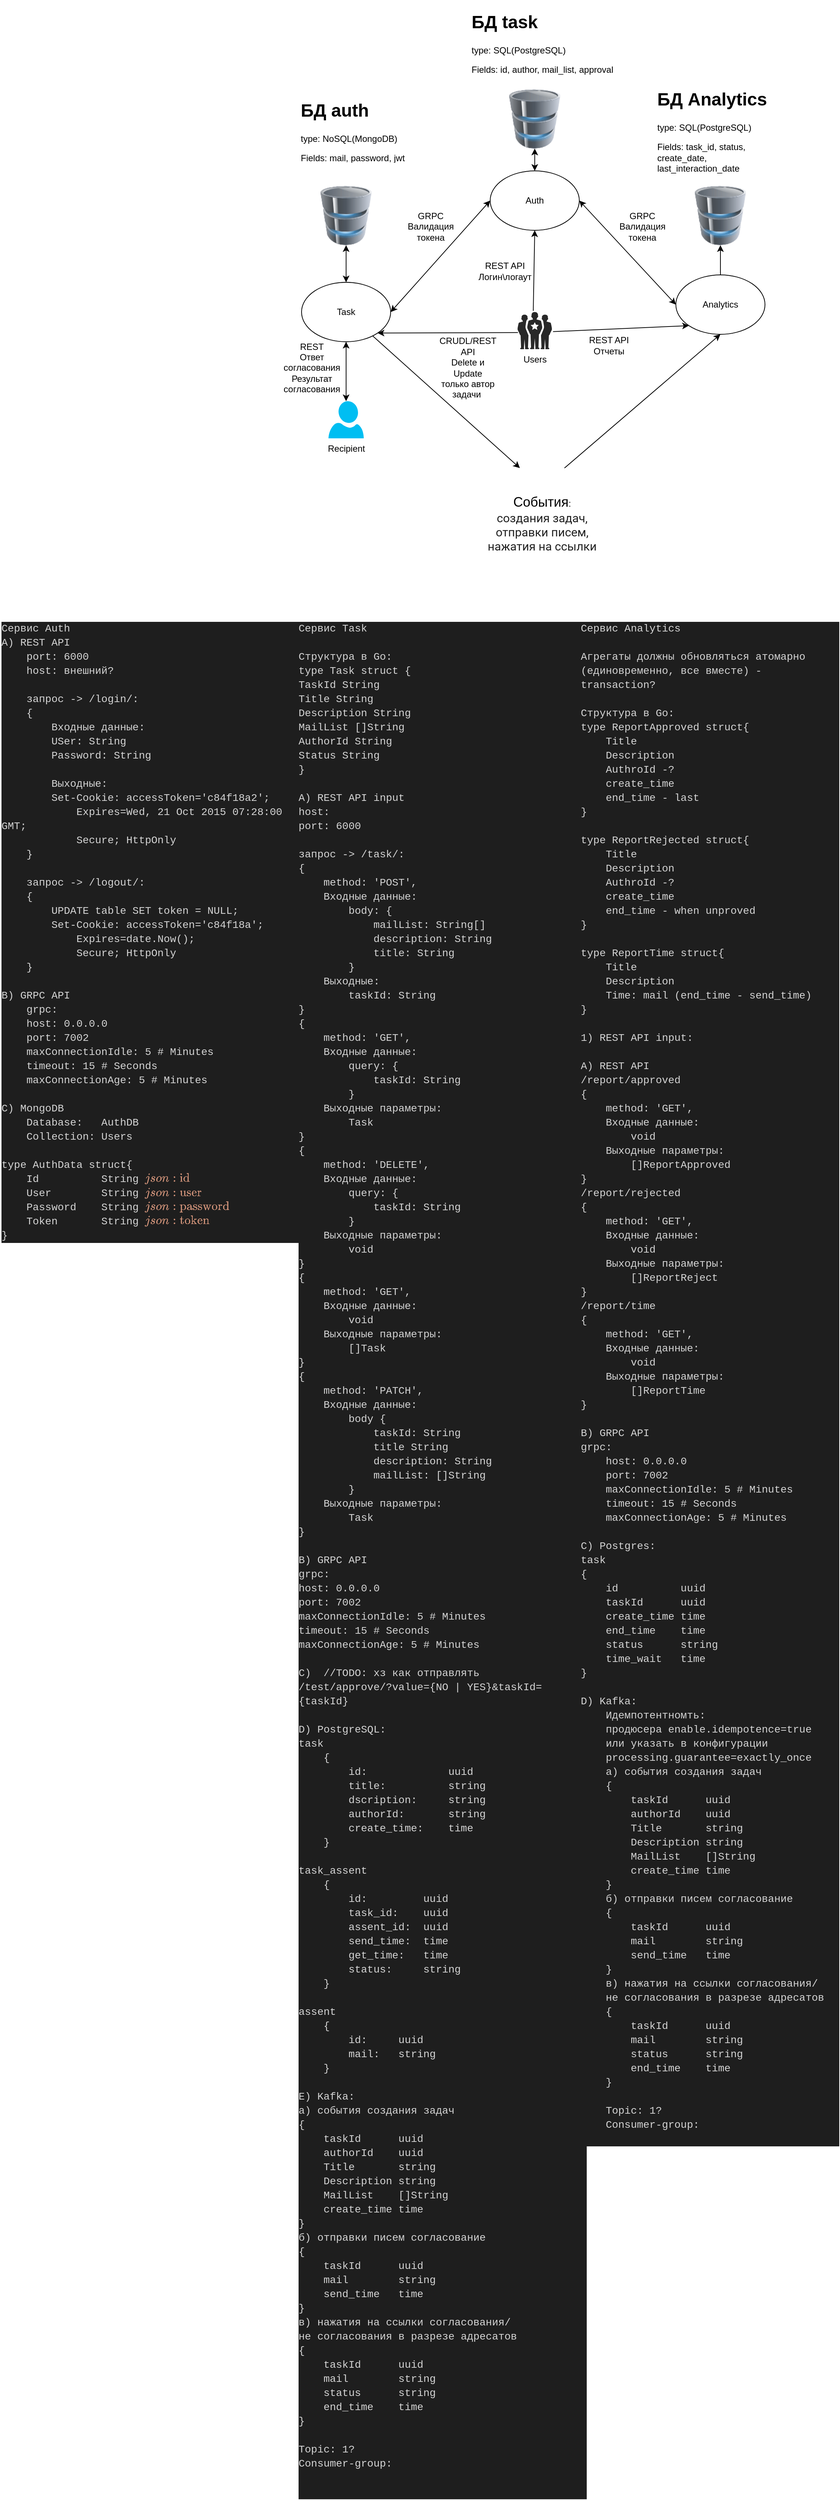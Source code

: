 <mxfile version="18.1.3" type="github"><diagram id="5hz5eiuGaNeYdOLzQuJ4" name="Page-1"><mxGraphModel dx="2209" dy="1933" grid="1" gridSize="10" guides="1" tooltips="1" connect="1" arrows="1" fold="1" page="1" pageScale="1" pageWidth="827" pageHeight="1169" math="0" shadow="0"><root><mxCell id="0"/><mxCell id="1" parent="0"/><mxCell id="ZkRPXI1do07pB-5eDLRz-2" value="Auth" style="ellipse;whiteSpace=wrap;html=1;" parent="1" vertex="1"><mxGeometry x="370" y="90" width="120" height="80" as="geometry"/></mxCell><mxCell id="ZkRPXI1do07pB-5eDLRz-4" value="REST API&lt;br&gt;Логин\логаут" style="text;html=1;strokeColor=none;fillColor=none;align=center;verticalAlign=middle;whiteSpace=wrap;rounded=0;" parent="1" vertex="1"><mxGeometry x="360" y="210" width="60" height="30" as="geometry"/></mxCell><mxCell id="ZkRPXI1do07pB-5eDLRz-5" value="" style="image;html=1;image=img/lib/clip_art/computers/Database_128x128.png" parent="1" vertex="1"><mxGeometry x="390" y="-20" width="80" height="80" as="geometry"/></mxCell><mxCell id="ZkRPXI1do07pB-5eDLRz-6" value="" style="endArrow=classic;startArrow=classic;html=1;rounded=0;entryX=0.5;entryY=1;entryDx=0;entryDy=0;exitX=0.5;exitY=0;exitDx=0;exitDy=0;" parent="1" source="ZkRPXI1do07pB-5eDLRz-2" target="ZkRPXI1do07pB-5eDLRz-5" edge="1"><mxGeometry width="50" height="50" relative="1" as="geometry"><mxPoint x="80" y="220" as="sourcePoint"/><mxPoint x="130" y="170" as="targetPoint"/></mxGeometry></mxCell><mxCell id="ZkRPXI1do07pB-5eDLRz-8" value="Task" style="ellipse;whiteSpace=wrap;html=1;" parent="1" vertex="1"><mxGeometry x="116" y="240" width="120" height="80" as="geometry"/></mxCell><mxCell id="ZkRPXI1do07pB-5eDLRz-10" value="" style="shape=image;verticalLabelPosition=bottom;labelBackgroundColor=default;verticalAlign=top;aspect=fixed;imageAspect=0;image=https://cdn.confluent.io/wp-content/uploads/kafka-icon-blue.jpg;" parent="1" vertex="1"><mxGeometry x="410" y="460" width="60" height="60" as="geometry"/></mxCell><mxCell id="ZkRPXI1do07pB-5eDLRz-13" value="" style="endArrow=classic;html=1;rounded=0;entryX=0;entryY=0.5;entryDx=0;entryDy=0;" parent="1" source="ZkRPXI1do07pB-5eDLRz-8" target="ZkRPXI1do07pB-5eDLRz-10" edge="1"><mxGeometry width="50" height="50" relative="1" as="geometry"><mxPoint x="290" y="340" as="sourcePoint"/><mxPoint x="290" y="540" as="targetPoint"/></mxGeometry></mxCell><mxCell id="ZkRPXI1do07pB-5eDLRz-14" value="" style="image;html=1;image=img/lib/clip_art/computers/Database_128x128.png" parent="1" vertex="1"><mxGeometry x="136" y="110" width="80" height="80" as="geometry"/></mxCell><mxCell id="ZkRPXI1do07pB-5eDLRz-16" value="Analytics" style="ellipse;whiteSpace=wrap;html=1;" parent="1" vertex="1"><mxGeometry x="620" y="230" width="120" height="80" as="geometry"/></mxCell><mxCell id="ZkRPXI1do07pB-5eDLRz-17" value="" style="endArrow=classic;html=1;rounded=0;exitX=1;exitY=0.5;exitDx=0;exitDy=0;entryX=0.5;entryY=1;entryDx=0;entryDy=0;" parent="1" source="ZkRPXI1do07pB-5eDLRz-10" target="ZkRPXI1do07pB-5eDLRz-16" edge="1"><mxGeometry width="50" height="50" relative="1" as="geometry"><mxPoint x="490" y="410" as="sourcePoint"/><mxPoint x="540" y="360" as="targetPoint"/></mxGeometry></mxCell><mxCell id="ZkRPXI1do07pB-5eDLRz-18" value="" style="image;html=1;image=img/lib/clip_art/computers/Database_128x128.png" parent="1" vertex="1"><mxGeometry x="635" y="110" width="90" height="80" as="geometry"/></mxCell><mxCell id="ZkRPXI1do07pB-5eDLRz-19" value="" style="endArrow=classic;startArrow=classic;html=1;rounded=0;entryX=0.5;entryY=1;entryDx=0;entryDy=0;exitX=0.5;exitY=0;exitDx=0;exitDy=0;" parent="1" source="ZkRPXI1do07pB-5eDLRz-8" target="ZkRPXI1do07pB-5eDLRz-14" edge="1"><mxGeometry width="50" height="50" relative="1" as="geometry"><mxPoint x="360" y="220" as="sourcePoint"/><mxPoint x="410" y="170" as="targetPoint"/></mxGeometry></mxCell><mxCell id="ZkRPXI1do07pB-5eDLRz-20" value="" style="endArrow=classic;html=1;rounded=0;exitX=0.5;exitY=0;exitDx=0;exitDy=0;entryX=0.5;entryY=1;entryDx=0;entryDy=0;" parent="1" source="ZkRPXI1do07pB-5eDLRz-16" target="ZkRPXI1do07pB-5eDLRz-18" edge="1"><mxGeometry width="50" height="50" relative="1" as="geometry"><mxPoint x="680" y="440" as="sourcePoint"/><mxPoint x="620" y="170" as="targetPoint"/></mxGeometry></mxCell><mxCell id="kIweD1_RtmWxYYrKW9UA-1" value="" style="endArrow=classic;startArrow=classic;html=1;rounded=0;exitX=0;exitY=0.5;exitDx=0;exitDy=0;entryX=1;entryY=0.5;entryDx=0;entryDy=0;" parent="1" source="ZkRPXI1do07pB-5eDLRz-2" target="ZkRPXI1do07pB-5eDLRz-8" edge="1"><mxGeometry width="50" height="50" relative="1" as="geometry"><mxPoint x="170" y="270" as="sourcePoint"/><mxPoint x="340" y="230" as="targetPoint"/></mxGeometry></mxCell><mxCell id="kIweD1_RtmWxYYrKW9UA-2" value="" style="endArrow=classic;html=1;rounded=0;entryX=1;entryY=1;entryDx=0;entryDy=0;exitX=0.013;exitY=0.553;exitDx=0;exitDy=0;exitPerimeter=0;" parent="1" source="bFJFcOCasx_qIj0iXS_q-7" target="ZkRPXI1do07pB-5eDLRz-8" edge="1"><mxGeometry width="50" height="50" relative="1" as="geometry"><mxPoint x="350" y="330" as="sourcePoint"/><mxPoint x="380" y="230" as="targetPoint"/></mxGeometry></mxCell><mxCell id="kIweD1_RtmWxYYrKW9UA-4" value="CRUDL/REST API&lt;br&gt;Delete и Update только автор задачи&amp;nbsp;" style="text;html=1;strokeColor=none;fillColor=none;align=center;verticalAlign=middle;whiteSpace=wrap;rounded=0;" parent="1" vertex="1"><mxGeometry x="310" y="340" width="60" height="30" as="geometry"/></mxCell><mxCell id="kIweD1_RtmWxYYrKW9UA-5" value="GRPC&lt;br&gt;Валидация токена" style="text;html=1;strokeColor=none;fillColor=none;align=center;verticalAlign=middle;whiteSpace=wrap;rounded=0;" parent="1" vertex="1"><mxGeometry x="260" y="150" width="60" height="30" as="geometry"/></mxCell><mxCell id="kIweD1_RtmWxYYrKW9UA-8" value="&lt;h1&gt;БД auth&lt;/h1&gt;&lt;div&gt;type: NoSQL(MongoDB)&lt;/div&gt;&lt;p&gt;Fields: mail, password, jwt&lt;/p&gt;" style="text;html=1;strokeColor=none;fillColor=none;spacing=5;spacingTop=-20;whiteSpace=wrap;overflow=hidden;rounded=0;" parent="1" vertex="1"><mxGeometry x="110" y="-11" width="150" height="90" as="geometry"/></mxCell><mxCell id="kIweD1_RtmWxYYrKW9UA-9" value="&lt;h1&gt;БД task&lt;br&gt;&lt;/h1&gt;&lt;p&gt;type: SQL(PostgreSQL)&lt;br&gt;&lt;/p&gt;&lt;p&gt;Fields: id, author, mail_list,&amp;nbsp;approval&amp;nbsp;&lt;/p&gt;&lt;p&gt;&lt;br&gt;&lt;/p&gt;" style="text;html=1;strokeColor=none;fillColor=none;spacing=5;spacingTop=-20;whiteSpace=wrap;overflow=hidden;rounded=0;" parent="1" vertex="1"><mxGeometry x="340" y="-130" width="236" height="100" as="geometry"/></mxCell><mxCell id="kIweD1_RtmWxYYrKW9UA-12" value="REST&lt;br&gt;Ответ согласования&lt;br&gt;Результат согласования" style="text;html=1;strokeColor=none;fillColor=none;align=center;verticalAlign=middle;whiteSpace=wrap;rounded=0;" parent="1" vertex="1"><mxGeometry x="100" y="340" width="60" height="30" as="geometry"/></mxCell><mxCell id="kIweD1_RtmWxYYrKW9UA-15" value="&lt;font style=&quot;font-size: 18px;&quot;&gt;События&lt;/font&gt;:&lt;br&gt;&lt;span style=&quot;color: rgb(34, 34, 34); font-family: Roboto, sans-serif; font-size: 16px; text-align: left; background-color: rgb(255, 255, 255);&quot;&gt;создания задач, отправки писем, нажатия на ссылки&lt;/span&gt;" style="text;html=1;strokeColor=none;fillColor=none;align=center;verticalAlign=middle;whiteSpace=wrap;rounded=0;" parent="1" vertex="1"><mxGeometry x="350" y="550" width="180" height="30" as="geometry"/></mxCell><mxCell id="kIweD1_RtmWxYYrKW9UA-16" value="" style="endArrow=classic;html=1;rounded=0;entryX=0;entryY=1;entryDx=0;entryDy=0;exitX=1.03;exitY=0.527;exitDx=0;exitDy=0;exitPerimeter=0;" parent="1" source="bFJFcOCasx_qIj0iXS_q-7" target="ZkRPXI1do07pB-5eDLRz-16" edge="1"><mxGeometry width="50" height="50" relative="1" as="geometry"><mxPoint x="695" y="390" as="sourcePoint"/><mxPoint x="740" y="300" as="targetPoint"/></mxGeometry></mxCell><mxCell id="kIweD1_RtmWxYYrKW9UA-17" value="REST API&lt;br&gt;Отчеты" style="text;html=1;strokeColor=none;fillColor=none;align=center;verticalAlign=middle;whiteSpace=wrap;rounded=0;" parent="1" vertex="1"><mxGeometry x="500" y="310" width="60" height="30" as="geometry"/></mxCell><mxCell id="7kbdeMNnhM0Va0WybQfL-72" value="GRPC&lt;br&gt;Валидация токена" style="text;html=1;strokeColor=none;fillColor=none;align=center;verticalAlign=middle;whiteSpace=wrap;rounded=0;" parent="1" vertex="1"><mxGeometry x="545" y="150" width="60" height="30" as="geometry"/></mxCell><mxCell id="7kbdeMNnhM0Va0WybQfL-74" value="&lt;h1&gt;БД Analytics&lt;/h1&gt;&lt;span style=&quot;text-align: center;&quot;&gt;type: SQL(PostgreSQL)&lt;/span&gt;&lt;p&gt;Fields: task_id, status, create_date, last_interaction_date&lt;/p&gt;" style="text;html=1;strokeColor=none;fillColor=none;spacing=5;spacingTop=-20;whiteSpace=wrap;overflow=hidden;rounded=0;" parent="1" vertex="1"><mxGeometry x="590" y="-26" width="180" height="120" as="geometry"/></mxCell><mxCell id="bFJFcOCasx_qIj0iXS_q-1" value="Recipient" style="verticalLabelPosition=bottom;html=1;verticalAlign=top;align=center;strokeColor=none;fillColor=#00BEF2;shape=mxgraph.azure.user;" parent="1" vertex="1"><mxGeometry x="152.25" y="400" width="47.5" height="50" as="geometry"/></mxCell><mxCell id="bFJFcOCasx_qIj0iXS_q-3" value="" style="endArrow=classic;startArrow=classic;html=1;rounded=0;entryX=1;entryY=0.5;entryDx=0;entryDy=0;exitX=0;exitY=0.5;exitDx=0;exitDy=0;" parent="1" source="ZkRPXI1do07pB-5eDLRz-16" target="ZkRPXI1do07pB-5eDLRz-2" edge="1"><mxGeometry width="50" height="50" relative="1" as="geometry"><mxPoint x="390" y="290" as="sourcePoint"/><mxPoint x="440" y="240" as="targetPoint"/></mxGeometry></mxCell><mxCell id="bFJFcOCasx_qIj0iXS_q-7" value="Users" style="verticalLabelPosition=bottom;sketch=0;html=1;fillColor=#282828;strokeColor=none;verticalAlign=top;pointerEvents=1;align=center;shape=mxgraph.cisco_safe.people_places_things_icons.icon1;" parent="1" vertex="1"><mxGeometry x="406.75" y="280" width="46.5" height="50" as="geometry"/></mxCell><mxCell id="bFJFcOCasx_qIj0iXS_q-8" value="" style="endArrow=classic;html=1;rounded=0;entryX=0.5;entryY=1;entryDx=0;entryDy=0;exitX=0.457;exitY=-0.033;exitDx=0;exitDy=0;exitPerimeter=0;" parent="1" source="bFJFcOCasx_qIj0iXS_q-7" target="ZkRPXI1do07pB-5eDLRz-2" edge="1"><mxGeometry width="50" height="50" relative="1" as="geometry"><mxPoint x="400" y="250" as="sourcePoint"/><mxPoint x="450" y="200" as="targetPoint"/></mxGeometry></mxCell><mxCell id="bFJFcOCasx_qIj0iXS_q-9" value="" style="endArrow=classic;startArrow=classic;html=1;rounded=0;fontSize=18;entryX=0.5;entryY=1;entryDx=0;entryDy=0;exitX=0.5;exitY=0;exitDx=0;exitDy=0;exitPerimeter=0;" parent="1" source="bFJFcOCasx_qIj0iXS_q-1" target="ZkRPXI1do07pB-5eDLRz-8" edge="1"><mxGeometry width="50" height="50" relative="1" as="geometry"><mxPoint x="150" y="400" as="sourcePoint"/><mxPoint x="200" y="350" as="targetPoint"/></mxGeometry></mxCell><mxCell id="AEVSgA8mBTNvqcHwKUXT-1" value="&lt;div style=&quot;color: rgb(212, 212, 212); background-color: rgb(30, 30, 30); font-family: Consolas, &amp;quot;Courier New&amp;quot;, monospace; font-weight: normal; font-size: 14px; line-height: 19px;&quot;&gt;&lt;div&gt;&lt;span style=&quot;color: #d4d4d4;&quot;&gt;Сервис Auth&lt;/span&gt;&lt;/div&gt;&lt;div&gt;&lt;span style=&quot;color: #d4d4d4;&quot;&gt;A) REST API&lt;/span&gt;&lt;/div&gt;&lt;div&gt;&lt;span style=&quot;color: #d4d4d4;&quot;&gt;&amp;nbsp; &amp;nbsp; port: 6000&lt;/span&gt;&lt;/div&gt;&lt;div&gt;&lt;span style=&quot;color: #d4d4d4;&quot;&gt;&amp;nbsp; &amp;nbsp; host: внешний? &lt;/span&gt;&lt;/div&gt;&lt;br&gt;&lt;div&gt;&lt;span style=&quot;color: #d4d4d4;&quot;&gt;&amp;nbsp; &amp;nbsp; запрос -&amp;gt; /login/:&lt;/span&gt;&lt;/div&gt;&lt;div&gt;&lt;span style=&quot;color: #d4d4d4;&quot;&gt;&amp;nbsp; &amp;nbsp; {&lt;/span&gt;&lt;/div&gt;&lt;div&gt;&lt;span style=&quot;color: #d4d4d4;&quot;&gt;&amp;nbsp; &amp;nbsp; &amp;nbsp; &amp;nbsp; Входные данные:&lt;/span&gt;&lt;/div&gt;&lt;div&gt;&lt;span style=&quot;color: #d4d4d4;&quot;&gt;&amp;nbsp; &amp;nbsp; &amp;nbsp; &amp;nbsp; USer: String&lt;/span&gt;&lt;/div&gt;&lt;div&gt;&lt;span style=&quot;color: #d4d4d4;&quot;&gt;&amp;nbsp; &amp;nbsp; &amp;nbsp; &amp;nbsp; Password: String&lt;/span&gt;&lt;/div&gt;&lt;br&gt;&lt;div&gt;&lt;span style=&quot;color: #d4d4d4;&quot;&gt;&amp;nbsp; &amp;nbsp; &amp;nbsp; &amp;nbsp; Выходные: &lt;/span&gt;&lt;/div&gt;&lt;div&gt;&lt;span style=&quot;color: #d4d4d4;&quot;&gt;&amp;nbsp; &amp;nbsp; &amp;nbsp; &amp;nbsp; Set-Cookie: accessToken='c84f18a2';&lt;/span&gt;&lt;/div&gt;&lt;div&gt;&lt;span style=&quot;color: #d4d4d4;&quot;&gt;&amp;nbsp; &amp;nbsp; &amp;nbsp; &amp;nbsp; &amp;nbsp; &amp;nbsp; Expires=Wed, 21 Oct 2015 07:28:00 GMT;&lt;/span&gt;&lt;/div&gt;&lt;div&gt;&lt;span style=&quot;color: #d4d4d4;&quot;&gt;&amp;nbsp; &amp;nbsp; &amp;nbsp; &amp;nbsp; &amp;nbsp; &amp;nbsp; Secure; HttpOnly &lt;/span&gt;&lt;/div&gt;&lt;div&gt;&lt;span style=&quot;color: #d4d4d4;&quot;&gt;&amp;nbsp; &amp;nbsp; }&lt;/span&gt;&lt;/div&gt;&lt;br&gt;&lt;div&gt;&lt;span style=&quot;color: #d4d4d4;&quot;&gt;&amp;nbsp; &amp;nbsp; запрос -&amp;gt; /logout/:&lt;/span&gt;&lt;/div&gt;&lt;div&gt;&lt;span style=&quot;color: #d4d4d4;&quot;&gt;&amp;nbsp; &amp;nbsp; {&lt;/span&gt;&lt;/div&gt;&lt;div&gt;&lt;span style=&quot;color: #d4d4d4;&quot;&gt;&amp;nbsp; &amp;nbsp; &amp;nbsp; &amp;nbsp; UPDATE table SET token = NULL;&lt;/span&gt;&lt;/div&gt;&lt;div&gt;&lt;span style=&quot;color: #d4d4d4;&quot;&gt;&amp;nbsp; &amp;nbsp; &amp;nbsp; &amp;nbsp; Set-Cookie: accessToken='c84f18a';&lt;/span&gt;&lt;/div&gt;&lt;div&gt;&lt;span style=&quot;color: #d4d4d4;&quot;&gt;&amp;nbsp; &amp;nbsp; &amp;nbsp; &amp;nbsp; &amp;nbsp; &amp;nbsp; Expires=date.Now();&lt;/span&gt;&lt;/div&gt;&lt;div&gt;&lt;span style=&quot;color: #d4d4d4;&quot;&gt;&amp;nbsp; &amp;nbsp; &amp;nbsp; &amp;nbsp; &amp;nbsp; &amp;nbsp; Secure; HttpOnly &lt;/span&gt;&lt;/div&gt;&lt;div&gt;&lt;span style=&quot;color: #d4d4d4;&quot;&gt;&amp;nbsp; &amp;nbsp; }&lt;/span&gt;&lt;/div&gt;&lt;br&gt;&lt;div&gt;&lt;span style=&quot;color: #d4d4d4;&quot;&gt;B) GRPC API&lt;/span&gt;&lt;/div&gt;&lt;div&gt;&lt;span style=&quot;color: #d4d4d4;&quot;&gt;&amp;nbsp; &amp;nbsp; grpc:&lt;/span&gt;&lt;/div&gt;&lt;div&gt;&lt;span style=&quot;color: #d4d4d4;&quot;&gt;&amp;nbsp; &amp;nbsp; host: 0.0.0.0&lt;/span&gt;&lt;/div&gt;&lt;div&gt;&lt;span style=&quot;color: #d4d4d4;&quot;&gt;&amp;nbsp; &amp;nbsp; port: 7002&lt;/span&gt;&lt;/div&gt;&lt;div&gt;&lt;span style=&quot;color: #d4d4d4;&quot;&gt;&amp;nbsp; &amp;nbsp; maxConnectionIdle: 5 # Minutes&lt;/span&gt;&lt;/div&gt;&lt;div&gt;&lt;span style=&quot;color: #d4d4d4;&quot;&gt;&amp;nbsp; &amp;nbsp; timeout: 15 # Seconds&lt;/span&gt;&lt;/div&gt;&lt;div&gt;&lt;span style=&quot;color: #d4d4d4;&quot;&gt;&amp;nbsp; &amp;nbsp; maxConnectionAge: 5 # Minutes&lt;/span&gt;&lt;/div&gt;&lt;br&gt;&lt;div&gt;&lt;span style=&quot;color: #d4d4d4;&quot;&gt;C) MongoDB&lt;/span&gt;&lt;/div&gt;&lt;div&gt;&lt;span style=&quot;color: #d4d4d4;&quot;&gt;&amp;nbsp; &amp;nbsp; Database: &amp;nbsp; AuthDB&lt;/span&gt;&lt;/div&gt;&lt;div&gt;&lt;span style=&quot;color: #d4d4d4;&quot;&gt;&amp;nbsp; &amp;nbsp; Collection: Users&lt;/span&gt;&lt;/div&gt;&lt;br&gt;&lt;div&gt;&lt;span style=&quot;color: #d4d4d4;&quot;&gt;type AuthData struct{&lt;/span&gt;&lt;/div&gt;&lt;div&gt;&lt;span style=&quot;color: #d4d4d4;&quot;&gt;&amp;nbsp; &amp;nbsp; Id &amp;nbsp; &amp;nbsp; &amp;nbsp; &amp;nbsp; &amp;nbsp;String &lt;/span&gt;&lt;span style=&quot;color: #ce9178;&quot;&gt;`json:&quot;id&quot;`&lt;/span&gt;&lt;/div&gt;&lt;div&gt;&lt;span style=&quot;color: #d4d4d4;&quot;&gt;&amp;nbsp; &amp;nbsp; User &amp;nbsp; &amp;nbsp; &amp;nbsp; &amp;nbsp;String &lt;/span&gt;&lt;span style=&quot;color: #ce9178;&quot;&gt;`json:&quot;user&quot;`&lt;/span&gt;&lt;/div&gt;&lt;div&gt;&lt;span style=&quot;color: #d4d4d4;&quot;&gt;&amp;nbsp; &amp;nbsp; Password &amp;nbsp; &amp;nbsp;String &lt;/span&gt;&lt;span style=&quot;color: #ce9178;&quot;&gt;`json:&quot;password&quot;`&lt;/span&gt;&lt;/div&gt;&lt;div&gt;&lt;span style=&quot;color: #d4d4d4;&quot;&gt;&amp;nbsp; &amp;nbsp; Token &amp;nbsp; &amp;nbsp; &amp;nbsp; String &lt;/span&gt;&lt;span style=&quot;color: #ce9178;&quot;&gt;`json:&quot;token&quot;`&lt;/span&gt;&lt;/div&gt;&lt;div&gt;&lt;span style=&quot;color: #d4d4d4;&quot;&gt;}&lt;/span&gt;&lt;/div&gt;&lt;/div&gt;" style="text;whiteSpace=wrap;html=1;" vertex="1" parent="1"><mxGeometry x="-290" y="690" width="410" height="830" as="geometry"/></mxCell><mxCell id="AEVSgA8mBTNvqcHwKUXT-2" value="&lt;div style=&quot;color: rgb(212, 212, 212); background-color: rgb(30, 30, 30); font-family: Consolas, &amp;quot;Courier New&amp;quot;, monospace; font-weight: normal; font-size: 14px; line-height: 19px;&quot;&gt;&lt;div&gt;&lt;span style=&quot;color: #d4d4d4;&quot;&gt;Сервис Task&lt;/span&gt;&lt;/div&gt;&lt;br&gt;&lt;div&gt;&lt;span style=&quot;color: #d4d4d4;&quot;&gt;Структура в Go:&lt;/span&gt;&lt;/div&gt;&lt;div&gt;&lt;span style=&quot;color: #d4d4d4;&quot;&gt;type Task struct {&lt;/span&gt;&lt;/div&gt;&lt;div&gt;&lt;span style=&quot;color: #d4d4d4;&quot;&gt;TaskId String&lt;/span&gt;&lt;/div&gt;&lt;div&gt;&lt;span style=&quot;color: #d4d4d4;&quot;&gt;Title String&lt;/span&gt;&lt;/div&gt;&lt;div&gt;&lt;span style=&quot;color: #d4d4d4;&quot;&gt;Description String&lt;/span&gt;&lt;/div&gt;&lt;div&gt;&lt;span style=&quot;color: #d4d4d4;&quot;&gt;MailList []String&lt;/span&gt;&lt;/div&gt;&lt;div&gt;&lt;span style=&quot;color: #d4d4d4;&quot;&gt;AuthorId String&lt;/span&gt;&lt;/div&gt;&lt;div&gt;&lt;span style=&quot;color: #d4d4d4;&quot;&gt;Status String&lt;/span&gt;&lt;/div&gt;&lt;div&gt;&lt;span style=&quot;color: #d4d4d4;&quot;&gt;}&lt;/span&gt;&lt;/div&gt;&lt;br&gt;&lt;div&gt;&lt;span style=&quot;color: #d4d4d4;&quot;&gt;A) REST API input&lt;/span&gt;&lt;/div&gt;&lt;div&gt;&lt;span style=&quot;color: #d4d4d4;&quot;&gt;host: &lt;/span&gt;&lt;/div&gt;&lt;div&gt;&lt;span style=&quot;color: #d4d4d4;&quot;&gt;port: 6000&lt;/span&gt;&lt;/div&gt;&lt;br&gt;&lt;div&gt;&lt;span style=&quot;color: #d4d4d4;&quot;&gt;запрос -&amp;gt; /task/:&lt;/span&gt;&lt;/div&gt;&lt;div&gt;&lt;span style=&quot;color: #d4d4d4;&quot;&gt;{&lt;/span&gt;&lt;/div&gt;&lt;div&gt;&lt;span style=&quot;color: #d4d4d4;&quot;&gt;&amp;nbsp; &amp;nbsp; method: 'POST',&lt;/span&gt;&lt;/div&gt;&lt;div&gt;&lt;span style=&quot;color: #d4d4d4;&quot;&gt;&amp;nbsp; &amp;nbsp; Входные данные:&lt;/span&gt;&lt;/div&gt;&lt;div&gt;&lt;span style=&quot;color: #d4d4d4;&quot;&gt;&amp;nbsp; &amp;nbsp; &amp;nbsp; &amp;nbsp; body: {&lt;/span&gt;&lt;/div&gt;&lt;div&gt;&lt;span style=&quot;color: #d4d4d4;&quot;&gt;&amp;nbsp; &amp;nbsp; &amp;nbsp; &amp;nbsp; &amp;nbsp; &amp;nbsp; mailList: String[]&lt;/span&gt;&lt;/div&gt;&lt;div&gt;&lt;span style=&quot;color: #d4d4d4;&quot;&gt;&amp;nbsp; &amp;nbsp; &amp;nbsp; &amp;nbsp; &amp;nbsp; &amp;nbsp; description: String&lt;/span&gt;&lt;/div&gt;&lt;div&gt;&lt;span style=&quot;color: #d4d4d4;&quot;&gt;&amp;nbsp; &amp;nbsp; &amp;nbsp; &amp;nbsp; &amp;nbsp; &amp;nbsp; title: String&lt;/span&gt;&lt;/div&gt;&lt;div&gt;&lt;span style=&quot;color: #d4d4d4;&quot;&gt;&amp;nbsp; &amp;nbsp; &amp;nbsp; &amp;nbsp; }&lt;/span&gt;&lt;/div&gt;&lt;div&gt;&lt;span style=&quot;color: #d4d4d4;&quot;&gt;&amp;nbsp; &amp;nbsp; Выходные:&lt;/span&gt;&lt;/div&gt;&lt;div&gt;&lt;span style=&quot;color: #d4d4d4;&quot;&gt;&amp;nbsp; &amp;nbsp; &amp;nbsp; &amp;nbsp; taskId: String&lt;/span&gt;&lt;/div&gt;&lt;div&gt;&lt;span style=&quot;color: #d4d4d4;&quot;&gt;}&lt;/span&gt;&lt;/div&gt;&lt;div&gt;&lt;span style=&quot;color: #d4d4d4;&quot;&gt;{&lt;/span&gt;&lt;/div&gt;&lt;div&gt;&lt;span style=&quot;color: #d4d4d4;&quot;&gt;&amp;nbsp; &amp;nbsp; method: 'GET',&lt;/span&gt;&lt;/div&gt;&lt;div&gt;&lt;span style=&quot;color: #d4d4d4;&quot;&gt;&amp;nbsp; &amp;nbsp; Входные данные:&lt;/span&gt;&lt;/div&gt;&lt;div&gt;&lt;span style=&quot;color: #d4d4d4;&quot;&gt;&amp;nbsp; &amp;nbsp; &amp;nbsp; &amp;nbsp; query: {&lt;/span&gt;&lt;/div&gt;&lt;div&gt;&lt;span style=&quot;color: #d4d4d4;&quot;&gt;&amp;nbsp; &amp;nbsp; &amp;nbsp; &amp;nbsp; &amp;nbsp; &amp;nbsp; taskId: String&lt;/span&gt;&lt;/div&gt;&lt;div&gt;&lt;span style=&quot;color: #d4d4d4;&quot;&gt;&amp;nbsp; &amp;nbsp; &amp;nbsp; &amp;nbsp; }&lt;/span&gt;&lt;/div&gt;&lt;div&gt;&lt;span style=&quot;color: #d4d4d4;&quot;&gt;&amp;nbsp; &amp;nbsp; Выходные параметры:&lt;/span&gt;&lt;/div&gt;&lt;div&gt;&lt;span style=&quot;color: #d4d4d4;&quot;&gt;&amp;nbsp; &amp;nbsp; &amp;nbsp; &amp;nbsp; Task&lt;/span&gt;&lt;/div&gt;&lt;div&gt;&lt;span style=&quot;color: #d4d4d4;&quot;&gt;}&lt;/span&gt;&lt;/div&gt;&lt;div&gt;&lt;span style=&quot;color: #d4d4d4;&quot;&gt;{&lt;/span&gt;&lt;/div&gt;&lt;div&gt;&lt;span style=&quot;color: #d4d4d4;&quot;&gt;&amp;nbsp; &amp;nbsp; method: 'DELETE',&lt;/span&gt;&lt;/div&gt;&lt;div&gt;&lt;span style=&quot;color: #d4d4d4;&quot;&gt;&amp;nbsp; &amp;nbsp; Входные данные:&lt;/span&gt;&lt;/div&gt;&lt;div&gt;&lt;span style=&quot;color: #d4d4d4;&quot;&gt;&amp;nbsp; &amp;nbsp; &amp;nbsp; &amp;nbsp; query: {&lt;/span&gt;&lt;/div&gt;&lt;div&gt;&lt;span style=&quot;color: #d4d4d4;&quot;&gt;&amp;nbsp; &amp;nbsp; &amp;nbsp; &amp;nbsp; &amp;nbsp; &amp;nbsp; taskId: String&lt;/span&gt;&lt;/div&gt;&lt;div&gt;&lt;span style=&quot;color: #d4d4d4;&quot;&gt;&amp;nbsp; &amp;nbsp; &amp;nbsp; &amp;nbsp; }&lt;/span&gt;&lt;/div&gt;&lt;div&gt;&lt;span style=&quot;color: #d4d4d4;&quot;&gt;&amp;nbsp; &amp;nbsp; Выходные параметры:&lt;/span&gt;&lt;/div&gt;&lt;div&gt;&lt;span style=&quot;color: #d4d4d4;&quot;&gt;&amp;nbsp; &amp;nbsp; &amp;nbsp; &amp;nbsp; void&lt;/span&gt;&lt;/div&gt;&lt;div&gt;&lt;span style=&quot;color: #d4d4d4;&quot;&gt;}&lt;/span&gt;&lt;/div&gt;&lt;div&gt;&lt;span style=&quot;color: #d4d4d4;&quot;&gt;{&lt;/span&gt;&lt;/div&gt;&lt;div&gt;&lt;span style=&quot;color: #d4d4d4;&quot;&gt;&amp;nbsp; &amp;nbsp; method: 'GET',&lt;/span&gt;&lt;/div&gt;&lt;div&gt;&lt;span style=&quot;color: #d4d4d4;&quot;&gt;&amp;nbsp; &amp;nbsp; Входные данные:&lt;/span&gt;&lt;/div&gt;&lt;div&gt;&lt;span style=&quot;color: #d4d4d4;&quot;&gt;&amp;nbsp; &amp;nbsp; &amp;nbsp; &amp;nbsp; void&lt;/span&gt;&lt;/div&gt;&lt;div&gt;&lt;span style=&quot;color: #d4d4d4;&quot;&gt;&amp;nbsp; &amp;nbsp; Выходные параметры:&lt;/span&gt;&lt;/div&gt;&lt;div&gt;&lt;span style=&quot;color: #d4d4d4;&quot;&gt;&amp;nbsp; &amp;nbsp; &amp;nbsp; &amp;nbsp; []Task&lt;/span&gt;&lt;/div&gt;&lt;div&gt;&lt;span style=&quot;color: #d4d4d4;&quot;&gt;}&lt;/span&gt;&lt;/div&gt;&lt;div&gt;&lt;span style=&quot;color: #d4d4d4;&quot;&gt;{&lt;/span&gt;&lt;/div&gt;&lt;div&gt;&lt;span style=&quot;color: #d4d4d4;&quot;&gt;&amp;nbsp; &amp;nbsp; method: 'PATCH',&lt;/span&gt;&lt;/div&gt;&lt;div&gt;&lt;span style=&quot;color: #d4d4d4;&quot;&gt;&amp;nbsp; &amp;nbsp; Входные данные:&lt;/span&gt;&lt;/div&gt;&lt;div&gt;&lt;span style=&quot;color: #d4d4d4;&quot;&gt;&amp;nbsp; &amp;nbsp; &amp;nbsp; &amp;nbsp; body {&lt;/span&gt;&lt;/div&gt;&lt;div&gt;&lt;span style=&quot;color: #d4d4d4;&quot;&gt;&amp;nbsp; &amp;nbsp; &amp;nbsp; &amp;nbsp; &amp;nbsp; &amp;nbsp; taskId: String&lt;/span&gt;&lt;/div&gt;&lt;div&gt;&lt;span style=&quot;color: #d4d4d4;&quot;&gt;&amp;nbsp; &amp;nbsp; &amp;nbsp; &amp;nbsp; &amp;nbsp; &amp;nbsp; title String&lt;/span&gt;&lt;/div&gt;&lt;div&gt;&lt;span style=&quot;color: #d4d4d4;&quot;&gt;&amp;nbsp; &amp;nbsp; &amp;nbsp; &amp;nbsp; &amp;nbsp; &amp;nbsp; description: String&lt;/span&gt;&lt;/div&gt;&lt;div&gt;&lt;span style=&quot;color: #d4d4d4;&quot;&gt;&amp;nbsp; &amp;nbsp; &amp;nbsp; &amp;nbsp; &amp;nbsp; &amp;nbsp; mailList: []String&lt;/span&gt;&lt;/div&gt;&lt;div&gt;&lt;span style=&quot;color: #d4d4d4;&quot;&gt;&amp;nbsp; &amp;nbsp; &amp;nbsp; &amp;nbsp; }&lt;/span&gt;&lt;/div&gt;&lt;div&gt;&lt;span style=&quot;color: #d4d4d4;&quot;&gt;&amp;nbsp; &amp;nbsp; Выходные параметры:&lt;/span&gt;&lt;/div&gt;&lt;div&gt;&lt;span style=&quot;color: #d4d4d4;&quot;&gt;&amp;nbsp; &amp;nbsp; &amp;nbsp; &amp;nbsp; Task &lt;/span&gt;&lt;/div&gt;&lt;div&gt;&lt;span style=&quot;color: #d4d4d4;&quot;&gt;}&lt;/span&gt;&lt;/div&gt;&lt;br&gt;&lt;div&gt;&lt;span style=&quot;color: #d4d4d4;&quot;&gt;B) GRPC API&lt;/span&gt;&lt;/div&gt;&lt;div&gt;&lt;span style=&quot;color: #d4d4d4;&quot;&gt;grpc:&lt;/span&gt;&lt;/div&gt;&lt;div&gt;&lt;span style=&quot;color: #d4d4d4;&quot;&gt;host: 0.0.0.0&lt;/span&gt;&lt;/div&gt;&lt;div&gt;&lt;span style=&quot;color: #d4d4d4;&quot;&gt;port: 7002&lt;/span&gt;&lt;/div&gt;&lt;div&gt;&lt;span style=&quot;color: #d4d4d4;&quot;&gt;maxConnectionIdle: 5 # Minutes&lt;/span&gt;&lt;/div&gt;&lt;div&gt;&lt;span style=&quot;color: #d4d4d4;&quot;&gt;timeout: 15 # Seconds&lt;/span&gt;&lt;/div&gt;&lt;div&gt;&lt;span style=&quot;color: #d4d4d4;&quot;&gt;maxConnectionAge: 5 # Minutes&lt;/span&gt;&lt;/div&gt;&lt;br&gt;&lt;div&gt;&lt;span style=&quot;color: #d4d4d4;&quot;&gt;C) &amp;nbsp;//TODO: хз как отправлять&lt;/span&gt;&lt;/div&gt;&lt;div&gt;&lt;span style=&quot;color: #d4d4d4;&quot;&gt;/test/approve/?value={NO | YES}&amp;amp;taskId={taskId}&lt;/span&gt;&lt;/div&gt;&lt;br&gt;&lt;div&gt;&lt;span style=&quot;color: #d4d4d4;&quot;&gt;D) PostgreSQL:&lt;/span&gt;&lt;/div&gt;&lt;div&gt;&lt;span style=&quot;color: #d4d4d4;&quot;&gt;task&lt;/span&gt;&lt;/div&gt;&lt;div&gt;&lt;span style=&quot;color: #d4d4d4;&quot;&gt;&amp;nbsp; &amp;nbsp; {&lt;/span&gt;&lt;/div&gt;&lt;div&gt;&lt;span style=&quot;color: #d4d4d4;&quot;&gt;&amp;nbsp; &amp;nbsp; &amp;nbsp; &amp;nbsp; id: &amp;nbsp; &amp;nbsp; &amp;nbsp; &amp;nbsp; &amp;nbsp; &amp;nbsp; uuid&lt;/span&gt;&lt;/div&gt;&lt;div&gt;&lt;span style=&quot;color: #d4d4d4;&quot;&gt;&amp;nbsp; &amp;nbsp; &amp;nbsp; &amp;nbsp; title: &amp;nbsp; &amp;nbsp; &amp;nbsp; &amp;nbsp; &amp;nbsp;string&lt;/span&gt;&lt;/div&gt;&lt;div&gt;&lt;span style=&quot;color: #d4d4d4;&quot;&gt;&amp;nbsp; &amp;nbsp; &amp;nbsp; &amp;nbsp; dscription: &amp;nbsp; &amp;nbsp; string&lt;/span&gt;&lt;/div&gt;&lt;div&gt;&lt;span style=&quot;color: #d4d4d4;&quot;&gt;&amp;nbsp; &amp;nbsp; &amp;nbsp; &amp;nbsp; authorId: &amp;nbsp; &amp;nbsp; &amp;nbsp; string&lt;/span&gt;&lt;/div&gt;&lt;div&gt;&lt;span style=&quot;color: #d4d4d4;&quot;&gt;&amp;nbsp; &amp;nbsp; &amp;nbsp; &amp;nbsp; create_time: &amp;nbsp; &amp;nbsp;time&lt;/span&gt;&lt;/div&gt;&lt;div&gt;&lt;span style=&quot;color: #d4d4d4;&quot;&gt;&amp;nbsp; &amp;nbsp; }&lt;/span&gt;&lt;/div&gt;&lt;br&gt;&lt;div&gt;&lt;span style=&quot;color: #d4d4d4;&quot;&gt;task_assent&lt;/span&gt;&lt;/div&gt;&lt;div&gt;&lt;span style=&quot;color: #d4d4d4;&quot;&gt;&amp;nbsp; &amp;nbsp; {&lt;/span&gt;&lt;/div&gt;&lt;div&gt;&lt;span style=&quot;color: #d4d4d4;&quot;&gt;&amp;nbsp; &amp;nbsp; &amp;nbsp; &amp;nbsp; id: &amp;nbsp; &amp;nbsp; &amp;nbsp; &amp;nbsp; uuid&lt;/span&gt;&lt;/div&gt;&lt;div&gt;&lt;span style=&quot;color: #d4d4d4;&quot;&gt;&amp;nbsp; &amp;nbsp; &amp;nbsp; &amp;nbsp; task_id: &amp;nbsp; &amp;nbsp;uuid&lt;/span&gt;&lt;/div&gt;&lt;div&gt;&lt;span style=&quot;color: #d4d4d4;&quot;&gt;&amp;nbsp; &amp;nbsp; &amp;nbsp; &amp;nbsp; assent_id: &amp;nbsp;uuid&lt;/span&gt;&lt;/div&gt;&lt;div&gt;&lt;span style=&quot;color: #d4d4d4;&quot;&gt;&amp;nbsp; &amp;nbsp; &amp;nbsp; &amp;nbsp; send_time: &amp;nbsp;time&lt;/span&gt;&lt;/div&gt;&lt;div&gt;&lt;span style=&quot;color: #d4d4d4;&quot;&gt;&amp;nbsp; &amp;nbsp; &amp;nbsp; &amp;nbsp; get_time: &amp;nbsp; time&lt;/span&gt;&lt;/div&gt;&lt;div&gt;&lt;span style=&quot;color: #d4d4d4;&quot;&gt;&amp;nbsp; &amp;nbsp; &amp;nbsp; &amp;nbsp; status: &amp;nbsp; &amp;nbsp; string&lt;/span&gt;&lt;/div&gt;&lt;div&gt;&lt;span style=&quot;color: #d4d4d4;&quot;&gt;&amp;nbsp; &amp;nbsp; } &lt;/span&gt;&lt;/div&gt;&lt;br&gt;&lt;div&gt;&lt;span style=&quot;color: #d4d4d4;&quot;&gt;assent&lt;/span&gt;&lt;/div&gt;&lt;div&gt;&lt;span style=&quot;color: #d4d4d4;&quot;&gt;&amp;nbsp; &amp;nbsp; {&lt;/span&gt;&lt;/div&gt;&lt;div&gt;&lt;span style=&quot;color: #d4d4d4;&quot;&gt;&amp;nbsp; &amp;nbsp; &amp;nbsp; &amp;nbsp; id: &amp;nbsp; &amp;nbsp; uuid&lt;/span&gt;&lt;/div&gt;&lt;div&gt;&lt;span style=&quot;color: #d4d4d4;&quot;&gt;&amp;nbsp; &amp;nbsp; &amp;nbsp; &amp;nbsp; mail: &amp;nbsp; string&lt;/span&gt;&lt;/div&gt;&lt;div&gt;&lt;span style=&quot;color: #d4d4d4;&quot;&gt;&amp;nbsp; &amp;nbsp; }&lt;/span&gt;&lt;/div&gt;&lt;br&gt;&lt;div&gt;&lt;span style=&quot;color: #d4d4d4;&quot;&gt;E) Kafka:&lt;/span&gt;&lt;/div&gt;&lt;div&gt;&lt;span style=&quot;color: #d4d4d4;&quot;&gt;а) события создания задач&lt;/span&gt;&lt;/div&gt;&lt;div&gt;&lt;span style=&quot;color: #d4d4d4;&quot;&gt;{&lt;/span&gt;&lt;/div&gt;&lt;div&gt;&lt;span style=&quot;color: #d4d4d4;&quot;&gt;&amp;nbsp; &amp;nbsp; taskId &amp;nbsp; &amp;nbsp; &amp;nbsp;uuid&lt;/span&gt;&lt;/div&gt;&lt;div&gt;&lt;span style=&quot;color: #d4d4d4;&quot;&gt;&amp;nbsp; &amp;nbsp; authorId &amp;nbsp; &amp;nbsp;uuid&lt;/span&gt;&lt;/div&gt;&lt;div&gt;&lt;span style=&quot;color: #d4d4d4;&quot;&gt;&amp;nbsp; &amp;nbsp; Title &amp;nbsp; &amp;nbsp; &amp;nbsp; string&lt;/span&gt;&lt;/div&gt;&lt;div&gt;&lt;span style=&quot;color: #d4d4d4;&quot;&gt;&amp;nbsp; &amp;nbsp; Description string&lt;/span&gt;&lt;/div&gt;&lt;div&gt;&lt;span style=&quot;color: #d4d4d4;&quot;&gt;&amp;nbsp; &amp;nbsp; MailList &amp;nbsp; &amp;nbsp;[]String&lt;/span&gt;&lt;/div&gt;&lt;div&gt;&lt;span style=&quot;color: #d4d4d4;&quot;&gt;&amp;nbsp; &amp;nbsp; create_time time&lt;/span&gt;&lt;/div&gt;&lt;div&gt;&lt;span style=&quot;color: #d4d4d4;&quot;&gt;}&lt;/span&gt;&lt;/div&gt;&lt;div&gt;&lt;span style=&quot;color: #d4d4d4;&quot;&gt;б) отправки писем согласование&lt;/span&gt;&lt;/div&gt;&lt;div&gt;&lt;span style=&quot;color: #d4d4d4;&quot;&gt;{&lt;/span&gt;&lt;/div&gt;&lt;div&gt;&lt;span style=&quot;color: #d4d4d4;&quot;&gt;&amp;nbsp; &amp;nbsp; taskId &amp;nbsp; &amp;nbsp; &amp;nbsp;uuid&lt;/span&gt;&lt;/div&gt;&lt;div&gt;&lt;span style=&quot;color: #d4d4d4;&quot;&gt;&amp;nbsp; &amp;nbsp; mail &amp;nbsp; &amp;nbsp; &amp;nbsp; &amp;nbsp;string&lt;/span&gt;&lt;/div&gt;&lt;div&gt;&lt;span style=&quot;color: #d4d4d4;&quot;&gt;&amp;nbsp; &amp;nbsp; send_time &amp;nbsp; time&lt;/span&gt;&lt;/div&gt;&lt;div&gt;&lt;span style=&quot;color: #d4d4d4;&quot;&gt;}&lt;/span&gt;&lt;/div&gt;&lt;div&gt;&lt;span style=&quot;color: #d4d4d4;&quot;&gt;в) нажатия на ссылки согласования/&lt;/span&gt;&lt;/div&gt;&lt;div&gt;&lt;span style=&quot;color: #d4d4d4;&quot;&gt;не согласования в разрезе адресатов&lt;/span&gt;&lt;/div&gt;&lt;div&gt;&lt;span style=&quot;color: #d4d4d4;&quot;&gt;{&lt;/span&gt;&lt;/div&gt;&lt;div&gt;&lt;span style=&quot;color: #d4d4d4;&quot;&gt;&amp;nbsp; &amp;nbsp; taskId &amp;nbsp; &amp;nbsp; &amp;nbsp;uuid&lt;/span&gt;&lt;/div&gt;&lt;div&gt;&lt;span style=&quot;color: #d4d4d4;&quot;&gt;&amp;nbsp; &amp;nbsp; mail &amp;nbsp; &amp;nbsp; &amp;nbsp; &amp;nbsp;string&lt;/span&gt;&lt;/div&gt;&lt;div&gt;&lt;span style=&quot;color: #d4d4d4;&quot;&gt;&amp;nbsp; &amp;nbsp; status &amp;nbsp; &amp;nbsp; &amp;nbsp;string&lt;/span&gt;&lt;/div&gt;&lt;div&gt;&lt;span style=&quot;color: #d4d4d4;&quot;&gt;&amp;nbsp; &amp;nbsp; end_time &amp;nbsp; &amp;nbsp;time&lt;/span&gt;&lt;/div&gt;&lt;div&gt;&lt;span style=&quot;color: #d4d4d4;&quot;&gt;}&lt;/span&gt;&lt;/div&gt;&lt;br&gt;&lt;div&gt;&lt;span style=&quot;color: #d4d4d4;&quot;&gt;Topic: 1?&lt;/span&gt;&lt;/div&gt;&lt;div&gt;&lt;span style=&quot;color: #d4d4d4;&quot;&gt;Consumer-group:&lt;/span&gt;&lt;/div&gt;&lt;br&gt;&lt;br&gt;&lt;/div&gt;" style="text;whiteSpace=wrap;html=1;" vertex="1" parent="1"><mxGeometry x="110" y="690" width="390" height="2520" as="geometry"/></mxCell><mxCell id="AEVSgA8mBTNvqcHwKUXT-4" value="&lt;div style=&quot;color: rgb(212, 212, 212); background-color: rgb(30, 30, 30); font-family: Consolas, &amp;quot;Courier New&amp;quot;, monospace; font-weight: normal; font-size: 14px; line-height: 19px;&quot;&gt;&lt;div&gt;&lt;span style=&quot;color: #d4d4d4;&quot;&gt;Сервис Analytics&lt;/span&gt;&lt;/div&gt;&lt;br&gt;&lt;div&gt;&lt;span style=&quot;color: #d4d4d4;&quot;&gt;Агрегаты должны обновляться атомарно &lt;/span&gt;&lt;/div&gt;&lt;div&gt;&lt;span style=&quot;color: #d4d4d4;&quot;&gt;(единовременно, все вместе) - transaction?&lt;/span&gt;&lt;/div&gt;&lt;br&gt;&lt;div&gt;&lt;span style=&quot;color: #d4d4d4;&quot;&gt;Структура в Go:&lt;/span&gt;&lt;/div&gt;&lt;div&gt;&lt;span style=&quot;color: #d4d4d4;&quot;&gt;type ReportApproved struct{&lt;/span&gt;&lt;/div&gt;&lt;div&gt;&lt;span style=&quot;color: #d4d4d4;&quot;&gt;&amp;nbsp; &amp;nbsp; Title&lt;/span&gt;&lt;/div&gt;&lt;div&gt;&lt;span style=&quot;color: #d4d4d4;&quot;&gt;&amp;nbsp; &amp;nbsp; Description&lt;/span&gt;&lt;/div&gt;&lt;div&gt;&lt;span style=&quot;color: #d4d4d4;&quot;&gt;&amp;nbsp; &amp;nbsp; AuthroId -?&lt;/span&gt;&lt;/div&gt;&lt;div&gt;&lt;span style=&quot;color: #d4d4d4;&quot;&gt;&amp;nbsp; &amp;nbsp; create_time&lt;/span&gt;&lt;/div&gt;&lt;div&gt;&lt;span style=&quot;color: #d4d4d4;&quot;&gt;&amp;nbsp; &amp;nbsp; end_time - last&lt;/span&gt;&lt;/div&gt;&lt;div&gt;&lt;span style=&quot;color: #d4d4d4;&quot;&gt;}&lt;/span&gt;&lt;/div&gt;&lt;br&gt;&lt;div&gt;&lt;span style=&quot;color: #d4d4d4;&quot;&gt;type ReportRejected struct{&lt;/span&gt;&lt;/div&gt;&lt;div&gt;&lt;span style=&quot;color: #d4d4d4;&quot;&gt;&amp;nbsp; &amp;nbsp; Title&lt;/span&gt;&lt;/div&gt;&lt;div&gt;&lt;span style=&quot;color: #d4d4d4;&quot;&gt;&amp;nbsp; &amp;nbsp; Description&lt;/span&gt;&lt;/div&gt;&lt;div&gt;&lt;span style=&quot;color: #d4d4d4;&quot;&gt;&amp;nbsp; &amp;nbsp; AuthroId -?&lt;/span&gt;&lt;/div&gt;&lt;div&gt;&lt;span style=&quot;color: #d4d4d4;&quot;&gt;&amp;nbsp; &amp;nbsp; create_time&lt;/span&gt;&lt;/div&gt;&lt;div&gt;&lt;span style=&quot;color: #d4d4d4;&quot;&gt;&amp;nbsp; &amp;nbsp; end_time - when unproved&lt;/span&gt;&lt;/div&gt;&lt;div&gt;&lt;span style=&quot;color: #d4d4d4;&quot;&gt;}&lt;/span&gt;&lt;/div&gt;&lt;br&gt;&lt;div&gt;&lt;span style=&quot;color: #d4d4d4;&quot;&gt;type ReportTime struct{&lt;/span&gt;&lt;/div&gt;&lt;div&gt;&lt;span style=&quot;color: #d4d4d4;&quot;&gt;&amp;nbsp; &amp;nbsp; Title&lt;/span&gt;&lt;/div&gt;&lt;div&gt;&lt;span style=&quot;color: #d4d4d4;&quot;&gt;&amp;nbsp; &amp;nbsp; Description&lt;/span&gt;&lt;/div&gt;&lt;div&gt;&lt;span style=&quot;color: #d4d4d4;&quot;&gt;&amp;nbsp; &amp;nbsp; Time: mail (end_time - send_time)&lt;/span&gt;&lt;/div&gt;&lt;div&gt;&lt;span style=&quot;color: #d4d4d4;&quot;&gt;}&lt;/span&gt;&lt;/div&gt;&lt;br&gt;&lt;div&gt;&lt;span style=&quot;color: #d4d4d4;&quot;&gt;1) REST API input:&lt;/span&gt;&lt;/div&gt;&lt;br&gt;&lt;div&gt;&lt;span style=&quot;color: #d4d4d4;&quot;&gt;A) REST API&lt;/span&gt;&lt;/div&gt;&lt;div&gt;&lt;span style=&quot;color: #d4d4d4;&quot;&gt;/report/approved&lt;/span&gt;&lt;/div&gt;&lt;div&gt;&lt;span style=&quot;color: #d4d4d4;&quot;&gt;{&lt;/span&gt;&lt;/div&gt;&lt;div&gt;&lt;span style=&quot;color: #d4d4d4;&quot;&gt;&amp;nbsp; &amp;nbsp; method: 'GET',&lt;/span&gt;&lt;/div&gt;&lt;div&gt;&lt;span style=&quot;color: #d4d4d4;&quot;&gt;&amp;nbsp; &amp;nbsp; Входные данные:&lt;/span&gt;&lt;/div&gt;&lt;div&gt;&lt;span style=&quot;color: #d4d4d4;&quot;&gt;&amp;nbsp; &amp;nbsp; &amp;nbsp; &amp;nbsp; void&lt;/span&gt;&lt;/div&gt;&lt;div&gt;&lt;span style=&quot;color: #d4d4d4;&quot;&gt;&amp;nbsp; &amp;nbsp; Выходные параметры:&lt;/span&gt;&lt;/div&gt;&lt;div&gt;&lt;span style=&quot;color: #d4d4d4;&quot;&gt;&amp;nbsp; &amp;nbsp; &amp;nbsp; &amp;nbsp; []ReportApproved&lt;/span&gt;&lt;/div&gt;&lt;div&gt;&lt;span style=&quot;color: #d4d4d4;&quot;&gt;}&lt;/span&gt;&lt;/div&gt;&lt;div&gt;&lt;span style=&quot;color: #d4d4d4;&quot;&gt;/report/rejected&lt;/span&gt;&lt;/div&gt;&lt;div&gt;&lt;span style=&quot;color: #d4d4d4;&quot;&gt;{&lt;/span&gt;&lt;/div&gt;&lt;div&gt;&lt;span style=&quot;color: #d4d4d4;&quot;&gt;&amp;nbsp; &amp;nbsp; method: 'GET',&lt;/span&gt;&lt;/div&gt;&lt;div&gt;&lt;span style=&quot;color: #d4d4d4;&quot;&gt;&amp;nbsp; &amp;nbsp; Входные данные:&lt;/span&gt;&lt;/div&gt;&lt;div&gt;&lt;span style=&quot;color: #d4d4d4;&quot;&gt;&amp;nbsp; &amp;nbsp; &amp;nbsp; &amp;nbsp; void&lt;/span&gt;&lt;/div&gt;&lt;div&gt;&lt;span style=&quot;color: #d4d4d4;&quot;&gt;&amp;nbsp; &amp;nbsp; Выходные параметры:&lt;/span&gt;&lt;/div&gt;&lt;div&gt;&lt;span style=&quot;color: #d4d4d4;&quot;&gt;&amp;nbsp; &amp;nbsp; &amp;nbsp; &amp;nbsp; []ReportReject&lt;/span&gt;&lt;/div&gt;&lt;div&gt;&lt;span style=&quot;color: #d4d4d4;&quot;&gt;}&lt;/span&gt;&lt;/div&gt;&lt;div&gt;&lt;span style=&quot;color: #d4d4d4;&quot;&gt;/report/time&lt;/span&gt;&lt;/div&gt;&lt;div&gt;&lt;span style=&quot;color: #d4d4d4;&quot;&gt;{&lt;/span&gt;&lt;/div&gt;&lt;div&gt;&lt;span style=&quot;color: #d4d4d4;&quot;&gt;&amp;nbsp; &amp;nbsp; method: 'GET',&lt;/span&gt;&lt;/div&gt;&lt;div&gt;&lt;span style=&quot;color: #d4d4d4;&quot;&gt;&amp;nbsp; &amp;nbsp; Входные данные:&lt;/span&gt;&lt;/div&gt;&lt;div&gt;&lt;span style=&quot;color: #d4d4d4;&quot;&gt;&amp;nbsp; &amp;nbsp; &amp;nbsp; &amp;nbsp; void&lt;/span&gt;&lt;/div&gt;&lt;div&gt;&lt;span style=&quot;color: #d4d4d4;&quot;&gt;&amp;nbsp; &amp;nbsp; Выходные параметры:&lt;/span&gt;&lt;/div&gt;&lt;div&gt;&lt;span style=&quot;color: #d4d4d4;&quot;&gt;&amp;nbsp; &amp;nbsp; &amp;nbsp; &amp;nbsp; []ReportTime&lt;/span&gt;&lt;/div&gt;&lt;div&gt;&lt;span style=&quot;color: #d4d4d4;&quot;&gt;}&lt;/span&gt;&lt;/div&gt;&lt;br&gt;&lt;div&gt;&lt;span style=&quot;color: #d4d4d4;&quot;&gt;B) GRPC API&lt;/span&gt;&lt;/div&gt;&lt;div&gt;&lt;span style=&quot;color: #d4d4d4;&quot;&gt;grpc:&lt;/span&gt;&lt;/div&gt;&lt;div&gt;&lt;span style=&quot;color: #d4d4d4;&quot;&gt;&amp;nbsp; &amp;nbsp; host: 0.0.0.0&lt;/span&gt;&lt;/div&gt;&lt;div&gt;&lt;span style=&quot;color: #d4d4d4;&quot;&gt;&amp;nbsp; &amp;nbsp; port: 7002&lt;/span&gt;&lt;/div&gt;&lt;div&gt;&lt;span style=&quot;color: #d4d4d4;&quot;&gt;&amp;nbsp; &amp;nbsp; maxConnectionIdle: 5 # Minutes&lt;/span&gt;&lt;/div&gt;&lt;div&gt;&lt;span style=&quot;color: #d4d4d4;&quot;&gt;&amp;nbsp; &amp;nbsp; timeout: 15 # Seconds&lt;/span&gt;&lt;/div&gt;&lt;div&gt;&lt;span style=&quot;color: #d4d4d4;&quot;&gt;&amp;nbsp; &amp;nbsp; maxConnectionAge: 5 # Minutes&lt;/span&gt;&lt;/div&gt;&lt;br&gt;&lt;div&gt;&lt;span style=&quot;color: #d4d4d4;&quot;&gt;C) Postgres:&lt;/span&gt;&lt;/div&gt;&lt;div&gt;&lt;span style=&quot;color: #d4d4d4;&quot;&gt;task&lt;/span&gt;&lt;/div&gt;&lt;div&gt;&lt;span style=&quot;color: #d4d4d4;&quot;&gt;{&lt;/span&gt;&lt;/div&gt;&lt;div&gt;&lt;span style=&quot;color: #d4d4d4;&quot;&gt;&amp;nbsp; &amp;nbsp; id &amp;nbsp; &amp;nbsp; &amp;nbsp; &amp;nbsp; &amp;nbsp;uuid&lt;/span&gt;&lt;/div&gt;&lt;div&gt;&lt;span style=&quot;color: #d4d4d4;&quot;&gt;&amp;nbsp; &amp;nbsp; taskId &amp;nbsp; &amp;nbsp; &amp;nbsp;uuid&lt;/span&gt;&lt;/div&gt;&lt;div&gt;&lt;span style=&quot;color: #d4d4d4;&quot;&gt;&amp;nbsp; &amp;nbsp; create_time time&lt;/span&gt;&lt;/div&gt;&lt;div&gt;&lt;span style=&quot;color: #d4d4d4;&quot;&gt;&amp;nbsp; &amp;nbsp; end_time &amp;nbsp; &amp;nbsp;time&lt;/span&gt;&lt;/div&gt;&lt;div&gt;&lt;span style=&quot;color: #d4d4d4;&quot;&gt;&amp;nbsp; &amp;nbsp; status &amp;nbsp; &amp;nbsp; &amp;nbsp;string&lt;/span&gt;&lt;/div&gt;&lt;div&gt;&lt;span style=&quot;color: #d4d4d4;&quot;&gt;&amp;nbsp; &amp;nbsp; time_wait &amp;nbsp; time&lt;/span&gt;&lt;/div&gt;&lt;div&gt;&lt;span style=&quot;color: #d4d4d4;&quot;&gt;}&lt;/span&gt;&lt;/div&gt;&lt;br&gt;&lt;div&gt;&lt;span style=&quot;color: #d4d4d4;&quot;&gt;D) Kafka:&lt;/span&gt;&lt;/div&gt;&lt;div&gt;&lt;span style=&quot;color: #d4d4d4;&quot;&gt;&amp;nbsp; &amp;nbsp; Идемпотентномть: &lt;/span&gt;&lt;/div&gt;&lt;div&gt;&lt;span style=&quot;color: #d4d4d4;&quot;&gt;&amp;nbsp; &amp;nbsp; продюсера enable.idempotence=true&lt;/span&gt;&lt;/div&gt;&lt;div&gt;&lt;span style=&quot;color: #d4d4d4;&quot;&gt;&amp;nbsp; &amp;nbsp; или указать в конфигурации&lt;/span&gt;&lt;/div&gt;&lt;div&gt;&lt;span style=&quot;color: #d4d4d4;&quot;&gt;&amp;nbsp; &amp;nbsp; processing.guarantee=exactly_once&lt;/span&gt;&lt;/div&gt;&lt;div&gt;&lt;span style=&quot;color: #d4d4d4;&quot;&gt;&amp;nbsp; &amp;nbsp; а) события создания задач&lt;/span&gt;&lt;/div&gt;&lt;div&gt;&lt;span style=&quot;color: #d4d4d4;&quot;&gt;&amp;nbsp; &amp;nbsp; {&lt;/span&gt;&lt;/div&gt;&lt;div&gt;&lt;span style=&quot;color: #d4d4d4;&quot;&gt;&amp;nbsp; &amp;nbsp; &amp;nbsp; &amp;nbsp; taskId &amp;nbsp; &amp;nbsp; &amp;nbsp;uuid&lt;/span&gt;&lt;/div&gt;&lt;div&gt;&lt;span style=&quot;color: #d4d4d4;&quot;&gt;&amp;nbsp; &amp;nbsp; &amp;nbsp; &amp;nbsp; authorId &amp;nbsp; &amp;nbsp;uuid&lt;/span&gt;&lt;/div&gt;&lt;div&gt;&lt;span style=&quot;color: #d4d4d4;&quot;&gt;&amp;nbsp; &amp;nbsp; &amp;nbsp; &amp;nbsp; Title &amp;nbsp; &amp;nbsp; &amp;nbsp; string&lt;/span&gt;&lt;/div&gt;&lt;div&gt;&lt;span style=&quot;color: #d4d4d4;&quot;&gt;&amp;nbsp; &amp;nbsp; &amp;nbsp; &amp;nbsp; Description string&lt;/span&gt;&lt;/div&gt;&lt;div&gt;&lt;span style=&quot;color: #d4d4d4;&quot;&gt;&amp;nbsp; &amp;nbsp; &amp;nbsp; &amp;nbsp; MailList &amp;nbsp; &amp;nbsp;[]String&lt;/span&gt;&lt;/div&gt;&lt;div&gt;&lt;span style=&quot;color: #d4d4d4;&quot;&gt;&amp;nbsp; &amp;nbsp; &amp;nbsp; &amp;nbsp; create_time time&lt;/span&gt;&lt;/div&gt;&lt;div&gt;&lt;span style=&quot;color: #d4d4d4;&quot;&gt;&amp;nbsp; &amp;nbsp; }&lt;/span&gt;&lt;/div&gt;&lt;div&gt;&lt;span style=&quot;color: #d4d4d4;&quot;&gt;&amp;nbsp; &amp;nbsp; б) отправки писем согласование&lt;/span&gt;&lt;/div&gt;&lt;div&gt;&lt;span style=&quot;color: #d4d4d4;&quot;&gt;&amp;nbsp; &amp;nbsp; {&lt;/span&gt;&lt;/div&gt;&lt;div&gt;&lt;span style=&quot;color: #d4d4d4;&quot;&gt;&amp;nbsp; &amp;nbsp; &amp;nbsp; &amp;nbsp; taskId &amp;nbsp; &amp;nbsp; &amp;nbsp;uuid&lt;/span&gt;&lt;/div&gt;&lt;div&gt;&lt;span style=&quot;color: #d4d4d4;&quot;&gt;&amp;nbsp; &amp;nbsp; &amp;nbsp; &amp;nbsp; mail &amp;nbsp; &amp;nbsp; &amp;nbsp; &amp;nbsp;string&lt;/span&gt;&lt;/div&gt;&lt;div&gt;&lt;span style=&quot;color: #d4d4d4;&quot;&gt;&amp;nbsp; &amp;nbsp; &amp;nbsp; &amp;nbsp; send_time &amp;nbsp; time&lt;/span&gt;&lt;/div&gt;&lt;div&gt;&lt;span style=&quot;color: #d4d4d4;&quot;&gt;&amp;nbsp; &amp;nbsp; }&lt;/span&gt;&lt;/div&gt;&lt;div&gt;&lt;span style=&quot;color: #d4d4d4;&quot;&gt;&amp;nbsp; &amp;nbsp; в) нажатия на ссылки согласования/&lt;/span&gt;&lt;/div&gt;&lt;div&gt;&lt;span style=&quot;color: #d4d4d4;&quot;&gt;&amp;nbsp; &amp;nbsp; не согласования в разрезе адресатов&lt;/span&gt;&lt;/div&gt;&lt;div&gt;&lt;span style=&quot;color: #d4d4d4;&quot;&gt;&amp;nbsp; &amp;nbsp; {&lt;/span&gt;&lt;/div&gt;&lt;div&gt;&lt;span style=&quot;color: #d4d4d4;&quot;&gt;&amp;nbsp; &amp;nbsp; &amp;nbsp; &amp;nbsp; taskId &amp;nbsp; &amp;nbsp; &amp;nbsp;uuid&lt;/span&gt;&lt;/div&gt;&lt;div&gt;&lt;span style=&quot;color: #d4d4d4;&quot;&gt;&amp;nbsp; &amp;nbsp; &amp;nbsp; &amp;nbsp; mail &amp;nbsp; &amp;nbsp; &amp;nbsp; &amp;nbsp;string&lt;/span&gt;&lt;/div&gt;&lt;div&gt;&lt;span style=&quot;color: #d4d4d4;&quot;&gt;&amp;nbsp; &amp;nbsp; &amp;nbsp; &amp;nbsp; status &amp;nbsp; &amp;nbsp; &amp;nbsp;string&lt;/span&gt;&lt;/div&gt;&lt;div&gt;&lt;span style=&quot;color: #d4d4d4;&quot;&gt;&amp;nbsp; &amp;nbsp; &amp;nbsp; &amp;nbsp; end_time &amp;nbsp; &amp;nbsp;time&lt;/span&gt;&lt;/div&gt;&lt;div&gt;&lt;span style=&quot;color: #d4d4d4;&quot;&gt;&amp;nbsp; &amp;nbsp; }&lt;/span&gt;&lt;/div&gt;&lt;br&gt;&lt;div&gt;&lt;span style=&quot;color: #d4d4d4;&quot;&gt;&amp;nbsp; &amp;nbsp; Topic: 1?&lt;/span&gt;&lt;/div&gt;&lt;div&gt;&lt;span style=&quot;color: #d4d4d4;&quot;&gt;&amp;nbsp; &amp;nbsp; Consumer-group:&lt;/span&gt;&lt;/div&gt;&lt;br&gt;&lt;/div&gt;" style="text;whiteSpace=wrap;html=1;" vertex="1" parent="1"><mxGeometry x="490" y="690" width="350" height="2050" as="geometry"/></mxCell></root></mxGraphModel></diagram></mxfile>
